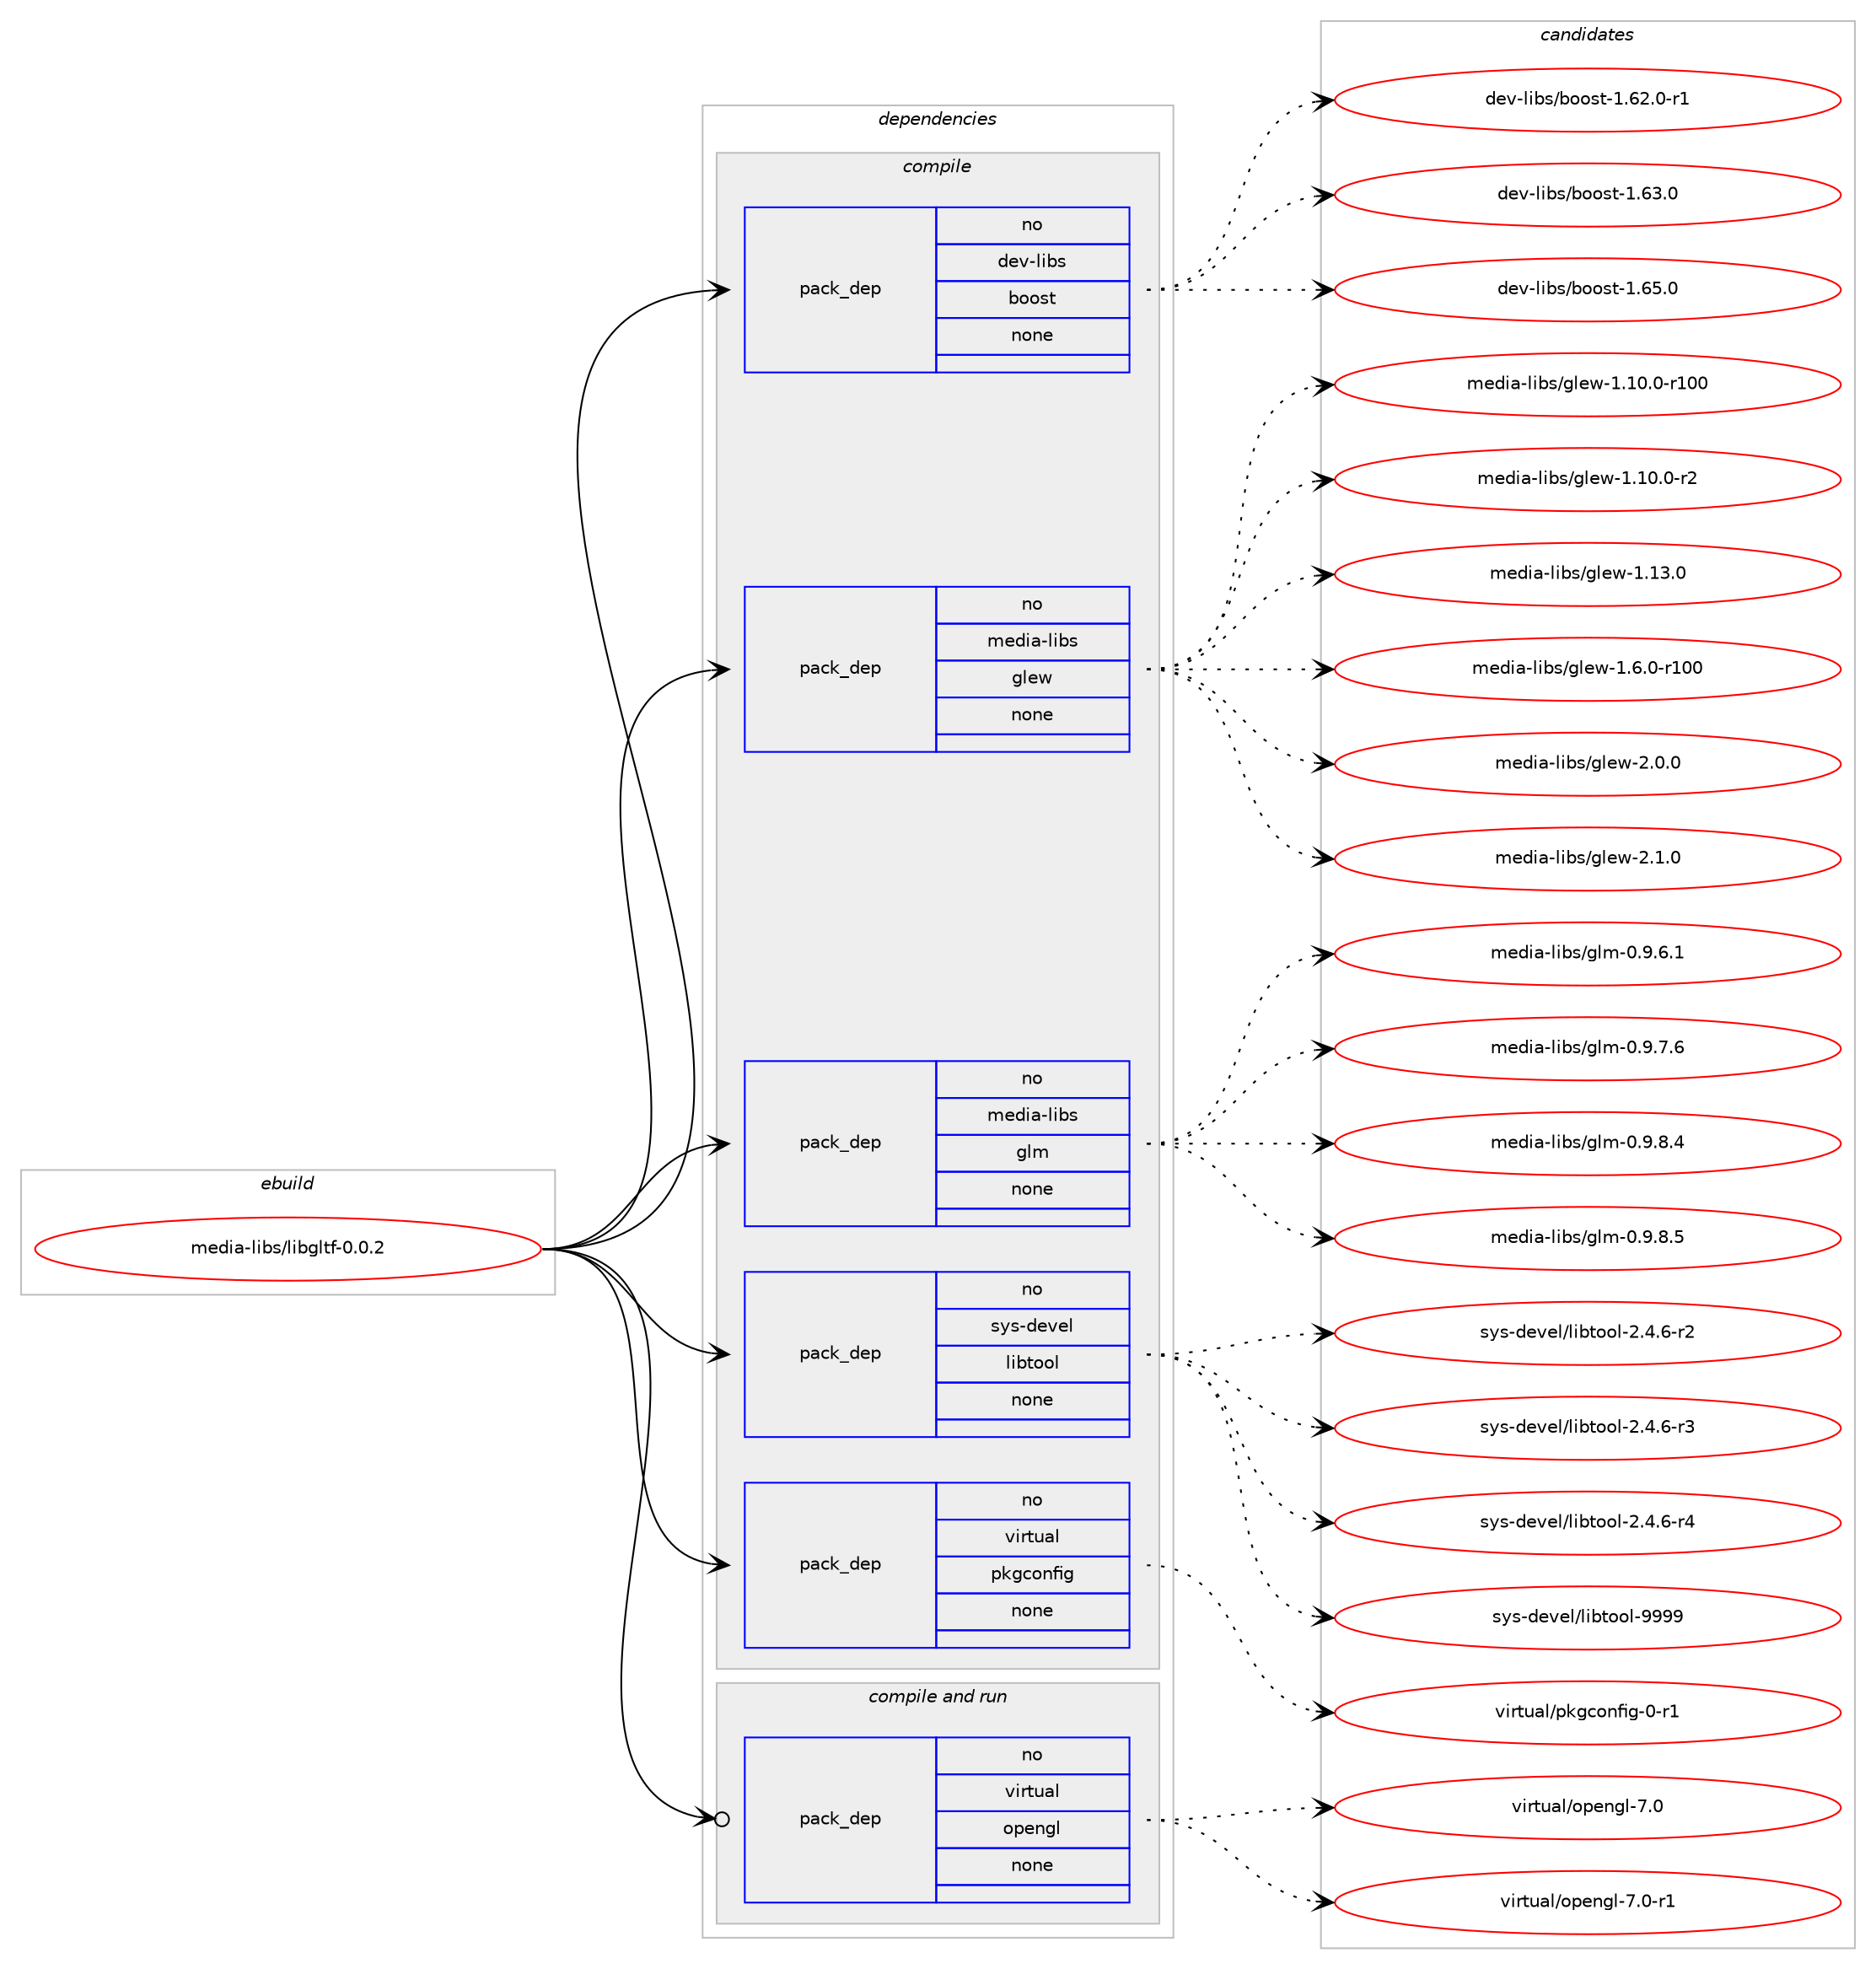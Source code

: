 digraph prolog {

# *************
# Graph options
# *************

newrank=true;
concentrate=true;
compound=true;
graph [rankdir=LR,fontname=Helvetica,fontsize=10,ranksep=1.5];#, ranksep=2.5, nodesep=0.2];
edge  [arrowhead=vee];
node  [fontname=Helvetica,fontsize=10];

# **********
# The ebuild
# **********

subgraph cluster_leftcol {
color=gray;
rank=same;
label=<<i>ebuild</i>>;
id [label="media-libs/libgltf-0.0.2", color=red, width=4, href="../media-libs/libgltf-0.0.2.svg"];
}

# ****************
# The dependencies
# ****************

subgraph cluster_midcol {
color=gray;
label=<<i>dependencies</i>>;
subgraph cluster_compile {
fillcolor="#eeeeee";
style=filled;
label=<<i>compile</i>>;
subgraph pack268308 {
dependency363626 [label=<<TABLE BORDER="0" CELLBORDER="1" CELLSPACING="0" CELLPADDING="4" WIDTH="220"><TR><TD ROWSPAN="6" CELLPADDING="30">pack_dep</TD></TR><TR><TD WIDTH="110">no</TD></TR><TR><TD>dev-libs</TD></TR><TR><TD>boost</TD></TR><TR><TD>none</TD></TR><TR><TD></TD></TR></TABLE>>, shape=none, color=blue];
}
id:e -> dependency363626:w [weight=20,style="solid",arrowhead="vee"];
subgraph pack268309 {
dependency363627 [label=<<TABLE BORDER="0" CELLBORDER="1" CELLSPACING="0" CELLPADDING="4" WIDTH="220"><TR><TD ROWSPAN="6" CELLPADDING="30">pack_dep</TD></TR><TR><TD WIDTH="110">no</TD></TR><TR><TD>media-libs</TD></TR><TR><TD>glew</TD></TR><TR><TD>none</TD></TR><TR><TD></TD></TR></TABLE>>, shape=none, color=blue];
}
id:e -> dependency363627:w [weight=20,style="solid",arrowhead="vee"];
subgraph pack268310 {
dependency363628 [label=<<TABLE BORDER="0" CELLBORDER="1" CELLSPACING="0" CELLPADDING="4" WIDTH="220"><TR><TD ROWSPAN="6" CELLPADDING="30">pack_dep</TD></TR><TR><TD WIDTH="110">no</TD></TR><TR><TD>media-libs</TD></TR><TR><TD>glm</TD></TR><TR><TD>none</TD></TR><TR><TD></TD></TR></TABLE>>, shape=none, color=blue];
}
id:e -> dependency363628:w [weight=20,style="solid",arrowhead="vee"];
subgraph pack268311 {
dependency363629 [label=<<TABLE BORDER="0" CELLBORDER="1" CELLSPACING="0" CELLPADDING="4" WIDTH="220"><TR><TD ROWSPAN="6" CELLPADDING="30">pack_dep</TD></TR><TR><TD WIDTH="110">no</TD></TR><TR><TD>sys-devel</TD></TR><TR><TD>libtool</TD></TR><TR><TD>none</TD></TR><TR><TD></TD></TR></TABLE>>, shape=none, color=blue];
}
id:e -> dependency363629:w [weight=20,style="solid",arrowhead="vee"];
subgraph pack268312 {
dependency363630 [label=<<TABLE BORDER="0" CELLBORDER="1" CELLSPACING="0" CELLPADDING="4" WIDTH="220"><TR><TD ROWSPAN="6" CELLPADDING="30">pack_dep</TD></TR><TR><TD WIDTH="110">no</TD></TR><TR><TD>virtual</TD></TR><TR><TD>pkgconfig</TD></TR><TR><TD>none</TD></TR><TR><TD></TD></TR></TABLE>>, shape=none, color=blue];
}
id:e -> dependency363630:w [weight=20,style="solid",arrowhead="vee"];
}
subgraph cluster_compileandrun {
fillcolor="#eeeeee";
style=filled;
label=<<i>compile and run</i>>;
subgraph pack268313 {
dependency363631 [label=<<TABLE BORDER="0" CELLBORDER="1" CELLSPACING="0" CELLPADDING="4" WIDTH="220"><TR><TD ROWSPAN="6" CELLPADDING="30">pack_dep</TD></TR><TR><TD WIDTH="110">no</TD></TR><TR><TD>virtual</TD></TR><TR><TD>opengl</TD></TR><TR><TD>none</TD></TR><TR><TD></TD></TR></TABLE>>, shape=none, color=blue];
}
id:e -> dependency363631:w [weight=20,style="solid",arrowhead="odotvee"];
}
subgraph cluster_run {
fillcolor="#eeeeee";
style=filled;
label=<<i>run</i>>;
}
}

# **************
# The candidates
# **************

subgraph cluster_choices {
rank=same;
color=gray;
label=<<i>candidates</i>>;

subgraph choice268308 {
color=black;
nodesep=1;
choice10010111845108105981154798111111115116454946545046484511449 [label="dev-libs/boost-1.62.0-r1", color=red, width=4,href="../dev-libs/boost-1.62.0-r1.svg"];
choice1001011184510810598115479811111111511645494654514648 [label="dev-libs/boost-1.63.0", color=red, width=4,href="../dev-libs/boost-1.63.0.svg"];
choice1001011184510810598115479811111111511645494654534648 [label="dev-libs/boost-1.65.0", color=red, width=4,href="../dev-libs/boost-1.65.0.svg"];
dependency363626:e -> choice10010111845108105981154798111111115116454946545046484511449:w [style=dotted,weight="100"];
dependency363626:e -> choice1001011184510810598115479811111111511645494654514648:w [style=dotted,weight="100"];
dependency363626:e -> choice1001011184510810598115479811111111511645494654534648:w [style=dotted,weight="100"];
}
subgraph choice268309 {
color=black;
nodesep=1;
choice109101100105974510810598115471031081011194549464948464845114494848 [label="media-libs/glew-1.10.0-r100", color=red, width=4,href="../media-libs/glew-1.10.0-r100.svg"];
choice10910110010597451081059811547103108101119454946494846484511450 [label="media-libs/glew-1.10.0-r2", color=red, width=4,href="../media-libs/glew-1.10.0-r2.svg"];
choice1091011001059745108105981154710310810111945494649514648 [label="media-libs/glew-1.13.0", color=red, width=4,href="../media-libs/glew-1.13.0.svg"];
choice1091011001059745108105981154710310810111945494654464845114494848 [label="media-libs/glew-1.6.0-r100", color=red, width=4,href="../media-libs/glew-1.6.0-r100.svg"];
choice10910110010597451081059811547103108101119455046484648 [label="media-libs/glew-2.0.0", color=red, width=4,href="../media-libs/glew-2.0.0.svg"];
choice10910110010597451081059811547103108101119455046494648 [label="media-libs/glew-2.1.0", color=red, width=4,href="../media-libs/glew-2.1.0.svg"];
dependency363627:e -> choice109101100105974510810598115471031081011194549464948464845114494848:w [style=dotted,weight="100"];
dependency363627:e -> choice10910110010597451081059811547103108101119454946494846484511450:w [style=dotted,weight="100"];
dependency363627:e -> choice1091011001059745108105981154710310810111945494649514648:w [style=dotted,weight="100"];
dependency363627:e -> choice1091011001059745108105981154710310810111945494654464845114494848:w [style=dotted,weight="100"];
dependency363627:e -> choice10910110010597451081059811547103108101119455046484648:w [style=dotted,weight="100"];
dependency363627:e -> choice10910110010597451081059811547103108101119455046494648:w [style=dotted,weight="100"];
}
subgraph choice268310 {
color=black;
nodesep=1;
choice109101100105974510810598115471031081094548465746544649 [label="media-libs/glm-0.9.6.1", color=red, width=4,href="../media-libs/glm-0.9.6.1.svg"];
choice109101100105974510810598115471031081094548465746554654 [label="media-libs/glm-0.9.7.6", color=red, width=4,href="../media-libs/glm-0.9.7.6.svg"];
choice109101100105974510810598115471031081094548465746564652 [label="media-libs/glm-0.9.8.4", color=red, width=4,href="../media-libs/glm-0.9.8.4.svg"];
choice109101100105974510810598115471031081094548465746564653 [label="media-libs/glm-0.9.8.5", color=red, width=4,href="../media-libs/glm-0.9.8.5.svg"];
dependency363628:e -> choice109101100105974510810598115471031081094548465746544649:w [style=dotted,weight="100"];
dependency363628:e -> choice109101100105974510810598115471031081094548465746554654:w [style=dotted,weight="100"];
dependency363628:e -> choice109101100105974510810598115471031081094548465746564652:w [style=dotted,weight="100"];
dependency363628:e -> choice109101100105974510810598115471031081094548465746564653:w [style=dotted,weight="100"];
}
subgraph choice268311 {
color=black;
nodesep=1;
choice1151211154510010111810110847108105981161111111084550465246544511450 [label="sys-devel/libtool-2.4.6-r2", color=red, width=4,href="../sys-devel/libtool-2.4.6-r2.svg"];
choice1151211154510010111810110847108105981161111111084550465246544511451 [label="sys-devel/libtool-2.4.6-r3", color=red, width=4,href="../sys-devel/libtool-2.4.6-r3.svg"];
choice1151211154510010111810110847108105981161111111084550465246544511452 [label="sys-devel/libtool-2.4.6-r4", color=red, width=4,href="../sys-devel/libtool-2.4.6-r4.svg"];
choice1151211154510010111810110847108105981161111111084557575757 [label="sys-devel/libtool-9999", color=red, width=4,href="../sys-devel/libtool-9999.svg"];
dependency363629:e -> choice1151211154510010111810110847108105981161111111084550465246544511450:w [style=dotted,weight="100"];
dependency363629:e -> choice1151211154510010111810110847108105981161111111084550465246544511451:w [style=dotted,weight="100"];
dependency363629:e -> choice1151211154510010111810110847108105981161111111084550465246544511452:w [style=dotted,weight="100"];
dependency363629:e -> choice1151211154510010111810110847108105981161111111084557575757:w [style=dotted,weight="100"];
}
subgraph choice268312 {
color=black;
nodesep=1;
choice11810511411611797108471121071039911111010210510345484511449 [label="virtual/pkgconfig-0-r1", color=red, width=4,href="../virtual/pkgconfig-0-r1.svg"];
dependency363630:e -> choice11810511411611797108471121071039911111010210510345484511449:w [style=dotted,weight="100"];
}
subgraph choice268313 {
color=black;
nodesep=1;
choice118105114116117971084711111210111010310845554648 [label="virtual/opengl-7.0", color=red, width=4,href="../virtual/opengl-7.0.svg"];
choice1181051141161179710847111112101110103108455546484511449 [label="virtual/opengl-7.0-r1", color=red, width=4,href="../virtual/opengl-7.0-r1.svg"];
dependency363631:e -> choice118105114116117971084711111210111010310845554648:w [style=dotted,weight="100"];
dependency363631:e -> choice1181051141161179710847111112101110103108455546484511449:w [style=dotted,weight="100"];
}
}

}
